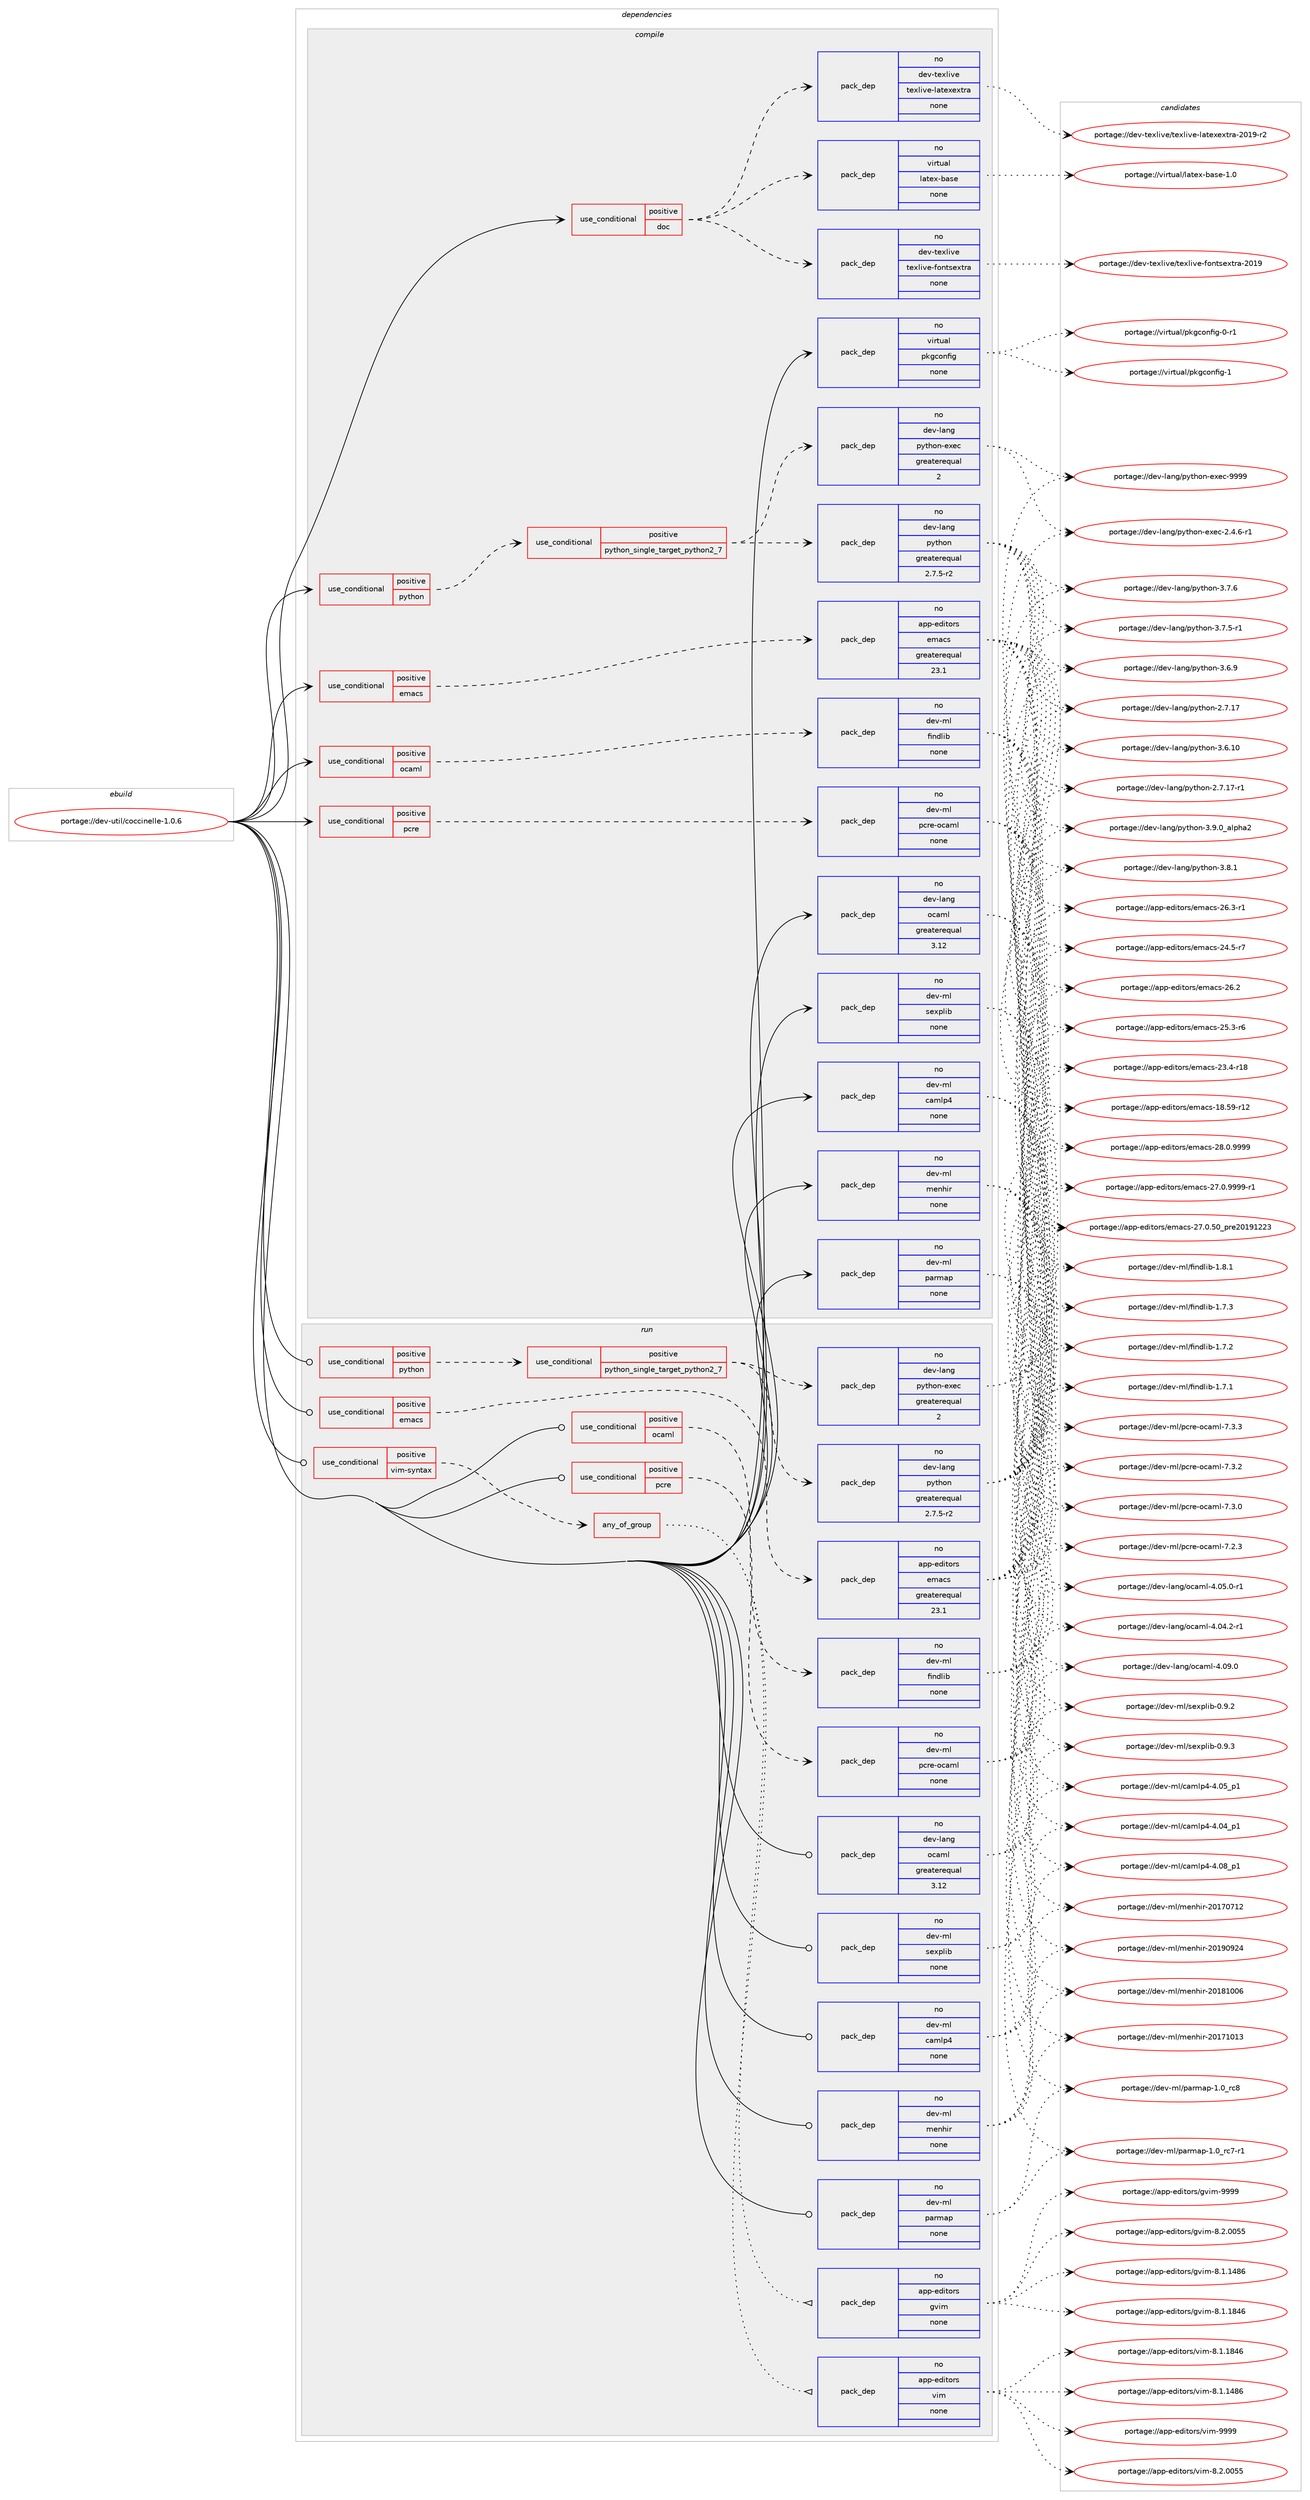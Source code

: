 digraph prolog {

# *************
# Graph options
# *************

newrank=true;
concentrate=true;
compound=true;
graph [rankdir=LR,fontname=Helvetica,fontsize=10,ranksep=1.5];#, ranksep=2.5, nodesep=0.2];
edge  [arrowhead=vee];
node  [fontname=Helvetica,fontsize=10];

# **********
# The ebuild
# **********

subgraph cluster_leftcol {
color=gray;
rank=same;
label=<<i>ebuild</i>>;
id [label="portage://dev-util/coccinelle-1.0.6", color=red, width=4, href="../dev-util/coccinelle-1.0.6.svg"];
}

# ****************
# The dependencies
# ****************

subgraph cluster_midcol {
color=gray;
label=<<i>dependencies</i>>;
subgraph cluster_compile {
fillcolor="#eeeeee";
style=filled;
label=<<i>compile</i>>;
subgraph cond63312 {
dependency304728 [label=<<TABLE BORDER="0" CELLBORDER="1" CELLSPACING="0" CELLPADDING="4"><TR><TD ROWSPAN="3" CELLPADDING="10">use_conditional</TD></TR><TR><TD>positive</TD></TR><TR><TD>doc</TD></TR></TABLE>>, shape=none, color=red];
subgraph pack236747 {
dependency304729 [label=<<TABLE BORDER="0" CELLBORDER="1" CELLSPACING="0" CELLPADDING="4" WIDTH="220"><TR><TD ROWSPAN="6" CELLPADDING="30">pack_dep</TD></TR><TR><TD WIDTH="110">no</TD></TR><TR><TD>virtual</TD></TR><TR><TD>latex-base</TD></TR><TR><TD>none</TD></TR><TR><TD></TD></TR></TABLE>>, shape=none, color=blue];
}
dependency304728:e -> dependency304729:w [weight=20,style="dashed",arrowhead="vee"];
subgraph pack236748 {
dependency304730 [label=<<TABLE BORDER="0" CELLBORDER="1" CELLSPACING="0" CELLPADDING="4" WIDTH="220"><TR><TD ROWSPAN="6" CELLPADDING="30">pack_dep</TD></TR><TR><TD WIDTH="110">no</TD></TR><TR><TD>dev-texlive</TD></TR><TR><TD>texlive-latexextra</TD></TR><TR><TD>none</TD></TR><TR><TD></TD></TR></TABLE>>, shape=none, color=blue];
}
dependency304728:e -> dependency304730:w [weight=20,style="dashed",arrowhead="vee"];
subgraph pack236749 {
dependency304731 [label=<<TABLE BORDER="0" CELLBORDER="1" CELLSPACING="0" CELLPADDING="4" WIDTH="220"><TR><TD ROWSPAN="6" CELLPADDING="30">pack_dep</TD></TR><TR><TD WIDTH="110">no</TD></TR><TR><TD>dev-texlive</TD></TR><TR><TD>texlive-fontsextra</TD></TR><TR><TD>none</TD></TR><TR><TD></TD></TR></TABLE>>, shape=none, color=blue];
}
dependency304728:e -> dependency304731:w [weight=20,style="dashed",arrowhead="vee"];
}
id:e -> dependency304728:w [weight=20,style="solid",arrowhead="vee"];
subgraph cond63313 {
dependency304732 [label=<<TABLE BORDER="0" CELLBORDER="1" CELLSPACING="0" CELLPADDING="4"><TR><TD ROWSPAN="3" CELLPADDING="10">use_conditional</TD></TR><TR><TD>positive</TD></TR><TR><TD>emacs</TD></TR></TABLE>>, shape=none, color=red];
subgraph pack236750 {
dependency304733 [label=<<TABLE BORDER="0" CELLBORDER="1" CELLSPACING="0" CELLPADDING="4" WIDTH="220"><TR><TD ROWSPAN="6" CELLPADDING="30">pack_dep</TD></TR><TR><TD WIDTH="110">no</TD></TR><TR><TD>app-editors</TD></TR><TR><TD>emacs</TD></TR><TR><TD>greaterequal</TD></TR><TR><TD>23.1</TD></TR></TABLE>>, shape=none, color=blue];
}
dependency304732:e -> dependency304733:w [weight=20,style="dashed",arrowhead="vee"];
}
id:e -> dependency304732:w [weight=20,style="solid",arrowhead="vee"];
subgraph cond63314 {
dependency304734 [label=<<TABLE BORDER="0" CELLBORDER="1" CELLSPACING="0" CELLPADDING="4"><TR><TD ROWSPAN="3" CELLPADDING="10">use_conditional</TD></TR><TR><TD>positive</TD></TR><TR><TD>ocaml</TD></TR></TABLE>>, shape=none, color=red];
subgraph pack236751 {
dependency304735 [label=<<TABLE BORDER="0" CELLBORDER="1" CELLSPACING="0" CELLPADDING="4" WIDTH="220"><TR><TD ROWSPAN="6" CELLPADDING="30">pack_dep</TD></TR><TR><TD WIDTH="110">no</TD></TR><TR><TD>dev-ml</TD></TR><TR><TD>findlib</TD></TR><TR><TD>none</TD></TR><TR><TD></TD></TR></TABLE>>, shape=none, color=blue];
}
dependency304734:e -> dependency304735:w [weight=20,style="dashed",arrowhead="vee"];
}
id:e -> dependency304734:w [weight=20,style="solid",arrowhead="vee"];
subgraph cond63315 {
dependency304736 [label=<<TABLE BORDER="0" CELLBORDER="1" CELLSPACING="0" CELLPADDING="4"><TR><TD ROWSPAN="3" CELLPADDING="10">use_conditional</TD></TR><TR><TD>positive</TD></TR><TR><TD>pcre</TD></TR></TABLE>>, shape=none, color=red];
subgraph pack236752 {
dependency304737 [label=<<TABLE BORDER="0" CELLBORDER="1" CELLSPACING="0" CELLPADDING="4" WIDTH="220"><TR><TD ROWSPAN="6" CELLPADDING="30">pack_dep</TD></TR><TR><TD WIDTH="110">no</TD></TR><TR><TD>dev-ml</TD></TR><TR><TD>pcre-ocaml</TD></TR><TR><TD>none</TD></TR><TR><TD></TD></TR></TABLE>>, shape=none, color=blue];
}
dependency304736:e -> dependency304737:w [weight=20,style="dashed",arrowhead="vee"];
}
id:e -> dependency304736:w [weight=20,style="solid",arrowhead="vee"];
subgraph cond63316 {
dependency304738 [label=<<TABLE BORDER="0" CELLBORDER="1" CELLSPACING="0" CELLPADDING="4"><TR><TD ROWSPAN="3" CELLPADDING="10">use_conditional</TD></TR><TR><TD>positive</TD></TR><TR><TD>python</TD></TR></TABLE>>, shape=none, color=red];
subgraph cond63317 {
dependency304739 [label=<<TABLE BORDER="0" CELLBORDER="1" CELLSPACING="0" CELLPADDING="4"><TR><TD ROWSPAN="3" CELLPADDING="10">use_conditional</TD></TR><TR><TD>positive</TD></TR><TR><TD>python_single_target_python2_7</TD></TR></TABLE>>, shape=none, color=red];
subgraph pack236753 {
dependency304740 [label=<<TABLE BORDER="0" CELLBORDER="1" CELLSPACING="0" CELLPADDING="4" WIDTH="220"><TR><TD ROWSPAN="6" CELLPADDING="30">pack_dep</TD></TR><TR><TD WIDTH="110">no</TD></TR><TR><TD>dev-lang</TD></TR><TR><TD>python</TD></TR><TR><TD>greaterequal</TD></TR><TR><TD>2.7.5-r2</TD></TR></TABLE>>, shape=none, color=blue];
}
dependency304739:e -> dependency304740:w [weight=20,style="dashed",arrowhead="vee"];
subgraph pack236754 {
dependency304741 [label=<<TABLE BORDER="0" CELLBORDER="1" CELLSPACING="0" CELLPADDING="4" WIDTH="220"><TR><TD ROWSPAN="6" CELLPADDING="30">pack_dep</TD></TR><TR><TD WIDTH="110">no</TD></TR><TR><TD>dev-lang</TD></TR><TR><TD>python-exec</TD></TR><TR><TD>greaterequal</TD></TR><TR><TD>2</TD></TR></TABLE>>, shape=none, color=blue];
}
dependency304739:e -> dependency304741:w [weight=20,style="dashed",arrowhead="vee"];
}
dependency304738:e -> dependency304739:w [weight=20,style="dashed",arrowhead="vee"];
}
id:e -> dependency304738:w [weight=20,style="solid",arrowhead="vee"];
subgraph pack236755 {
dependency304742 [label=<<TABLE BORDER="0" CELLBORDER="1" CELLSPACING="0" CELLPADDING="4" WIDTH="220"><TR><TD ROWSPAN="6" CELLPADDING="30">pack_dep</TD></TR><TR><TD WIDTH="110">no</TD></TR><TR><TD>dev-lang</TD></TR><TR><TD>ocaml</TD></TR><TR><TD>greaterequal</TD></TR><TR><TD>3.12</TD></TR></TABLE>>, shape=none, color=blue];
}
id:e -> dependency304742:w [weight=20,style="solid",arrowhead="vee"];
subgraph pack236756 {
dependency304743 [label=<<TABLE BORDER="0" CELLBORDER="1" CELLSPACING="0" CELLPADDING="4" WIDTH="220"><TR><TD ROWSPAN="6" CELLPADDING="30">pack_dep</TD></TR><TR><TD WIDTH="110">no</TD></TR><TR><TD>dev-ml</TD></TR><TR><TD>camlp4</TD></TR><TR><TD>none</TD></TR><TR><TD></TD></TR></TABLE>>, shape=none, color=blue];
}
id:e -> dependency304743:w [weight=20,style="solid",arrowhead="vee"];
subgraph pack236757 {
dependency304744 [label=<<TABLE BORDER="0" CELLBORDER="1" CELLSPACING="0" CELLPADDING="4" WIDTH="220"><TR><TD ROWSPAN="6" CELLPADDING="30">pack_dep</TD></TR><TR><TD WIDTH="110">no</TD></TR><TR><TD>dev-ml</TD></TR><TR><TD>menhir</TD></TR><TR><TD>none</TD></TR><TR><TD></TD></TR></TABLE>>, shape=none, color=blue];
}
id:e -> dependency304744:w [weight=20,style="solid",arrowhead="vee"];
subgraph pack236758 {
dependency304745 [label=<<TABLE BORDER="0" CELLBORDER="1" CELLSPACING="0" CELLPADDING="4" WIDTH="220"><TR><TD ROWSPAN="6" CELLPADDING="30">pack_dep</TD></TR><TR><TD WIDTH="110">no</TD></TR><TR><TD>dev-ml</TD></TR><TR><TD>parmap</TD></TR><TR><TD>none</TD></TR><TR><TD></TD></TR></TABLE>>, shape=none, color=blue];
}
id:e -> dependency304745:w [weight=20,style="solid",arrowhead="vee"];
subgraph pack236759 {
dependency304746 [label=<<TABLE BORDER="0" CELLBORDER="1" CELLSPACING="0" CELLPADDING="4" WIDTH="220"><TR><TD ROWSPAN="6" CELLPADDING="30">pack_dep</TD></TR><TR><TD WIDTH="110">no</TD></TR><TR><TD>dev-ml</TD></TR><TR><TD>sexplib</TD></TR><TR><TD>none</TD></TR><TR><TD></TD></TR></TABLE>>, shape=none, color=blue];
}
id:e -> dependency304746:w [weight=20,style="solid",arrowhead="vee"];
subgraph pack236760 {
dependency304747 [label=<<TABLE BORDER="0" CELLBORDER="1" CELLSPACING="0" CELLPADDING="4" WIDTH="220"><TR><TD ROWSPAN="6" CELLPADDING="30">pack_dep</TD></TR><TR><TD WIDTH="110">no</TD></TR><TR><TD>virtual</TD></TR><TR><TD>pkgconfig</TD></TR><TR><TD>none</TD></TR><TR><TD></TD></TR></TABLE>>, shape=none, color=blue];
}
id:e -> dependency304747:w [weight=20,style="solid",arrowhead="vee"];
}
subgraph cluster_compileandrun {
fillcolor="#eeeeee";
style=filled;
label=<<i>compile and run</i>>;
}
subgraph cluster_run {
fillcolor="#eeeeee";
style=filled;
label=<<i>run</i>>;
subgraph cond63318 {
dependency304748 [label=<<TABLE BORDER="0" CELLBORDER="1" CELLSPACING="0" CELLPADDING="4"><TR><TD ROWSPAN="3" CELLPADDING="10">use_conditional</TD></TR><TR><TD>positive</TD></TR><TR><TD>emacs</TD></TR></TABLE>>, shape=none, color=red];
subgraph pack236761 {
dependency304749 [label=<<TABLE BORDER="0" CELLBORDER="1" CELLSPACING="0" CELLPADDING="4" WIDTH="220"><TR><TD ROWSPAN="6" CELLPADDING="30">pack_dep</TD></TR><TR><TD WIDTH="110">no</TD></TR><TR><TD>app-editors</TD></TR><TR><TD>emacs</TD></TR><TR><TD>greaterequal</TD></TR><TR><TD>23.1</TD></TR></TABLE>>, shape=none, color=blue];
}
dependency304748:e -> dependency304749:w [weight=20,style="dashed",arrowhead="vee"];
}
id:e -> dependency304748:w [weight=20,style="solid",arrowhead="odot"];
subgraph cond63319 {
dependency304750 [label=<<TABLE BORDER="0" CELLBORDER="1" CELLSPACING="0" CELLPADDING="4"><TR><TD ROWSPAN="3" CELLPADDING="10">use_conditional</TD></TR><TR><TD>positive</TD></TR><TR><TD>ocaml</TD></TR></TABLE>>, shape=none, color=red];
subgraph pack236762 {
dependency304751 [label=<<TABLE BORDER="0" CELLBORDER="1" CELLSPACING="0" CELLPADDING="4" WIDTH="220"><TR><TD ROWSPAN="6" CELLPADDING="30">pack_dep</TD></TR><TR><TD WIDTH="110">no</TD></TR><TR><TD>dev-ml</TD></TR><TR><TD>findlib</TD></TR><TR><TD>none</TD></TR><TR><TD></TD></TR></TABLE>>, shape=none, color=blue];
}
dependency304750:e -> dependency304751:w [weight=20,style="dashed",arrowhead="vee"];
}
id:e -> dependency304750:w [weight=20,style="solid",arrowhead="odot"];
subgraph cond63320 {
dependency304752 [label=<<TABLE BORDER="0" CELLBORDER="1" CELLSPACING="0" CELLPADDING="4"><TR><TD ROWSPAN="3" CELLPADDING="10">use_conditional</TD></TR><TR><TD>positive</TD></TR><TR><TD>pcre</TD></TR></TABLE>>, shape=none, color=red];
subgraph pack236763 {
dependency304753 [label=<<TABLE BORDER="0" CELLBORDER="1" CELLSPACING="0" CELLPADDING="4" WIDTH="220"><TR><TD ROWSPAN="6" CELLPADDING="30">pack_dep</TD></TR><TR><TD WIDTH="110">no</TD></TR><TR><TD>dev-ml</TD></TR><TR><TD>pcre-ocaml</TD></TR><TR><TD>none</TD></TR><TR><TD></TD></TR></TABLE>>, shape=none, color=blue];
}
dependency304752:e -> dependency304753:w [weight=20,style="dashed",arrowhead="vee"];
}
id:e -> dependency304752:w [weight=20,style="solid",arrowhead="odot"];
subgraph cond63321 {
dependency304754 [label=<<TABLE BORDER="0" CELLBORDER="1" CELLSPACING="0" CELLPADDING="4"><TR><TD ROWSPAN="3" CELLPADDING="10">use_conditional</TD></TR><TR><TD>positive</TD></TR><TR><TD>python</TD></TR></TABLE>>, shape=none, color=red];
subgraph cond63322 {
dependency304755 [label=<<TABLE BORDER="0" CELLBORDER="1" CELLSPACING="0" CELLPADDING="4"><TR><TD ROWSPAN="3" CELLPADDING="10">use_conditional</TD></TR><TR><TD>positive</TD></TR><TR><TD>python_single_target_python2_7</TD></TR></TABLE>>, shape=none, color=red];
subgraph pack236764 {
dependency304756 [label=<<TABLE BORDER="0" CELLBORDER="1" CELLSPACING="0" CELLPADDING="4" WIDTH="220"><TR><TD ROWSPAN="6" CELLPADDING="30">pack_dep</TD></TR><TR><TD WIDTH="110">no</TD></TR><TR><TD>dev-lang</TD></TR><TR><TD>python</TD></TR><TR><TD>greaterequal</TD></TR><TR><TD>2.7.5-r2</TD></TR></TABLE>>, shape=none, color=blue];
}
dependency304755:e -> dependency304756:w [weight=20,style="dashed",arrowhead="vee"];
subgraph pack236765 {
dependency304757 [label=<<TABLE BORDER="0" CELLBORDER="1" CELLSPACING="0" CELLPADDING="4" WIDTH="220"><TR><TD ROWSPAN="6" CELLPADDING="30">pack_dep</TD></TR><TR><TD WIDTH="110">no</TD></TR><TR><TD>dev-lang</TD></TR><TR><TD>python-exec</TD></TR><TR><TD>greaterequal</TD></TR><TR><TD>2</TD></TR></TABLE>>, shape=none, color=blue];
}
dependency304755:e -> dependency304757:w [weight=20,style="dashed",arrowhead="vee"];
}
dependency304754:e -> dependency304755:w [weight=20,style="dashed",arrowhead="vee"];
}
id:e -> dependency304754:w [weight=20,style="solid",arrowhead="odot"];
subgraph cond63323 {
dependency304758 [label=<<TABLE BORDER="0" CELLBORDER="1" CELLSPACING="0" CELLPADDING="4"><TR><TD ROWSPAN="3" CELLPADDING="10">use_conditional</TD></TR><TR><TD>positive</TD></TR><TR><TD>vim-syntax</TD></TR></TABLE>>, shape=none, color=red];
subgraph any4465 {
dependency304759 [label=<<TABLE BORDER="0" CELLBORDER="1" CELLSPACING="0" CELLPADDING="4"><TR><TD CELLPADDING="10">any_of_group</TD></TR></TABLE>>, shape=none, color=red];subgraph pack236766 {
dependency304760 [label=<<TABLE BORDER="0" CELLBORDER="1" CELLSPACING="0" CELLPADDING="4" WIDTH="220"><TR><TD ROWSPAN="6" CELLPADDING="30">pack_dep</TD></TR><TR><TD WIDTH="110">no</TD></TR><TR><TD>app-editors</TD></TR><TR><TD>vim</TD></TR><TR><TD>none</TD></TR><TR><TD></TD></TR></TABLE>>, shape=none, color=blue];
}
dependency304759:e -> dependency304760:w [weight=20,style="dotted",arrowhead="oinv"];
subgraph pack236767 {
dependency304761 [label=<<TABLE BORDER="0" CELLBORDER="1" CELLSPACING="0" CELLPADDING="4" WIDTH="220"><TR><TD ROWSPAN="6" CELLPADDING="30">pack_dep</TD></TR><TR><TD WIDTH="110">no</TD></TR><TR><TD>app-editors</TD></TR><TR><TD>gvim</TD></TR><TR><TD>none</TD></TR><TR><TD></TD></TR></TABLE>>, shape=none, color=blue];
}
dependency304759:e -> dependency304761:w [weight=20,style="dotted",arrowhead="oinv"];
}
dependency304758:e -> dependency304759:w [weight=20,style="dashed",arrowhead="vee"];
}
id:e -> dependency304758:w [weight=20,style="solid",arrowhead="odot"];
subgraph pack236768 {
dependency304762 [label=<<TABLE BORDER="0" CELLBORDER="1" CELLSPACING="0" CELLPADDING="4" WIDTH="220"><TR><TD ROWSPAN="6" CELLPADDING="30">pack_dep</TD></TR><TR><TD WIDTH="110">no</TD></TR><TR><TD>dev-lang</TD></TR><TR><TD>ocaml</TD></TR><TR><TD>greaterequal</TD></TR><TR><TD>3.12</TD></TR></TABLE>>, shape=none, color=blue];
}
id:e -> dependency304762:w [weight=20,style="solid",arrowhead="odot"];
subgraph pack236769 {
dependency304763 [label=<<TABLE BORDER="0" CELLBORDER="1" CELLSPACING="0" CELLPADDING="4" WIDTH="220"><TR><TD ROWSPAN="6" CELLPADDING="30">pack_dep</TD></TR><TR><TD WIDTH="110">no</TD></TR><TR><TD>dev-ml</TD></TR><TR><TD>camlp4</TD></TR><TR><TD>none</TD></TR><TR><TD></TD></TR></TABLE>>, shape=none, color=blue];
}
id:e -> dependency304763:w [weight=20,style="solid",arrowhead="odot"];
subgraph pack236770 {
dependency304764 [label=<<TABLE BORDER="0" CELLBORDER="1" CELLSPACING="0" CELLPADDING="4" WIDTH="220"><TR><TD ROWSPAN="6" CELLPADDING="30">pack_dep</TD></TR><TR><TD WIDTH="110">no</TD></TR><TR><TD>dev-ml</TD></TR><TR><TD>menhir</TD></TR><TR><TD>none</TD></TR><TR><TD></TD></TR></TABLE>>, shape=none, color=blue];
}
id:e -> dependency304764:w [weight=20,style="solid",arrowhead="odot"];
subgraph pack236771 {
dependency304765 [label=<<TABLE BORDER="0" CELLBORDER="1" CELLSPACING="0" CELLPADDING="4" WIDTH="220"><TR><TD ROWSPAN="6" CELLPADDING="30">pack_dep</TD></TR><TR><TD WIDTH="110">no</TD></TR><TR><TD>dev-ml</TD></TR><TR><TD>parmap</TD></TR><TR><TD>none</TD></TR><TR><TD></TD></TR></TABLE>>, shape=none, color=blue];
}
id:e -> dependency304765:w [weight=20,style="solid",arrowhead="odot"];
subgraph pack236772 {
dependency304766 [label=<<TABLE BORDER="0" CELLBORDER="1" CELLSPACING="0" CELLPADDING="4" WIDTH="220"><TR><TD ROWSPAN="6" CELLPADDING="30">pack_dep</TD></TR><TR><TD WIDTH="110">no</TD></TR><TR><TD>dev-ml</TD></TR><TR><TD>sexplib</TD></TR><TR><TD>none</TD></TR><TR><TD></TD></TR></TABLE>>, shape=none, color=blue];
}
id:e -> dependency304766:w [weight=20,style="solid",arrowhead="odot"];
}
}

# **************
# The candidates
# **************

subgraph cluster_choices {
rank=same;
color=gray;
label=<<i>candidates</i>>;

subgraph choice236747 {
color=black;
nodesep=1;
choice11810511411611797108471089711610112045989711510145494648 [label="portage://virtual/latex-base-1.0", color=red, width=4,href="../virtual/latex-base-1.0.svg"];
dependency304729:e -> choice11810511411611797108471089711610112045989711510145494648:w [style=dotted,weight="100"];
}
subgraph choice236748 {
color=black;
nodesep=1;
choice100101118451161011201081051181014711610112010810511810145108971161011201011201161149745504849574511450 [label="portage://dev-texlive/texlive-latexextra-2019-r2", color=red, width=4,href="../dev-texlive/texlive-latexextra-2019-r2.svg"];
dependency304730:e -> choice100101118451161011201081051181014711610112010810511810145108971161011201011201161149745504849574511450:w [style=dotted,weight="100"];
}
subgraph choice236749 {
color=black;
nodesep=1;
choice100101118451161011201081051181014711610112010810511810145102111110116115101120116114974550484957 [label="portage://dev-texlive/texlive-fontsextra-2019", color=red, width=4,href="../dev-texlive/texlive-fontsextra-2019.svg"];
dependency304731:e -> choice100101118451161011201081051181014711610112010810511810145102111110116115101120116114974550484957:w [style=dotted,weight="100"];
}
subgraph choice236750 {
color=black;
nodesep=1;
choice971121124510110010511611111411547101109979911545505646484657575757 [label="portage://app-editors/emacs-28.0.9999", color=red, width=4,href="../app-editors/emacs-28.0.9999.svg"];
choice9711211245101100105116111114115471011099799115455055464846575757574511449 [label="portage://app-editors/emacs-27.0.9999-r1", color=red, width=4,href="../app-editors/emacs-27.0.9999-r1.svg"];
choice97112112451011001051161111141154710110997991154550554648465348951121141015048495749505051 [label="portage://app-editors/emacs-27.0.50_pre20191223", color=red, width=4,href="../app-editors/emacs-27.0.50_pre20191223.svg"];
choice971121124510110010511611111411547101109979911545505446514511449 [label="portage://app-editors/emacs-26.3-r1", color=red, width=4,href="../app-editors/emacs-26.3-r1.svg"];
choice97112112451011001051161111141154710110997991154550544650 [label="portage://app-editors/emacs-26.2", color=red, width=4,href="../app-editors/emacs-26.2.svg"];
choice971121124510110010511611111411547101109979911545505346514511454 [label="portage://app-editors/emacs-25.3-r6", color=red, width=4,href="../app-editors/emacs-25.3-r6.svg"];
choice971121124510110010511611111411547101109979911545505246534511455 [label="portage://app-editors/emacs-24.5-r7", color=red, width=4,href="../app-editors/emacs-24.5-r7.svg"];
choice97112112451011001051161111141154710110997991154550514652451144956 [label="portage://app-editors/emacs-23.4-r18", color=red, width=4,href="../app-editors/emacs-23.4-r18.svg"];
choice9711211245101100105116111114115471011099799115454956465357451144950 [label="portage://app-editors/emacs-18.59-r12", color=red, width=4,href="../app-editors/emacs-18.59-r12.svg"];
dependency304733:e -> choice971121124510110010511611111411547101109979911545505646484657575757:w [style=dotted,weight="100"];
dependency304733:e -> choice9711211245101100105116111114115471011099799115455055464846575757574511449:w [style=dotted,weight="100"];
dependency304733:e -> choice97112112451011001051161111141154710110997991154550554648465348951121141015048495749505051:w [style=dotted,weight="100"];
dependency304733:e -> choice971121124510110010511611111411547101109979911545505446514511449:w [style=dotted,weight="100"];
dependency304733:e -> choice97112112451011001051161111141154710110997991154550544650:w [style=dotted,weight="100"];
dependency304733:e -> choice971121124510110010511611111411547101109979911545505346514511454:w [style=dotted,weight="100"];
dependency304733:e -> choice971121124510110010511611111411547101109979911545505246534511455:w [style=dotted,weight="100"];
dependency304733:e -> choice97112112451011001051161111141154710110997991154550514652451144956:w [style=dotted,weight="100"];
dependency304733:e -> choice9711211245101100105116111114115471011099799115454956465357451144950:w [style=dotted,weight="100"];
}
subgraph choice236751 {
color=black;
nodesep=1;
choice100101118451091084710210511010010810598454946564649 [label="portage://dev-ml/findlib-1.8.1", color=red, width=4,href="../dev-ml/findlib-1.8.1.svg"];
choice100101118451091084710210511010010810598454946554651 [label="portage://dev-ml/findlib-1.7.3", color=red, width=4,href="../dev-ml/findlib-1.7.3.svg"];
choice100101118451091084710210511010010810598454946554650 [label="portage://dev-ml/findlib-1.7.2", color=red, width=4,href="../dev-ml/findlib-1.7.2.svg"];
choice100101118451091084710210511010010810598454946554649 [label="portage://dev-ml/findlib-1.7.1", color=red, width=4,href="../dev-ml/findlib-1.7.1.svg"];
dependency304735:e -> choice100101118451091084710210511010010810598454946564649:w [style=dotted,weight="100"];
dependency304735:e -> choice100101118451091084710210511010010810598454946554651:w [style=dotted,weight="100"];
dependency304735:e -> choice100101118451091084710210511010010810598454946554650:w [style=dotted,weight="100"];
dependency304735:e -> choice100101118451091084710210511010010810598454946554649:w [style=dotted,weight="100"];
}
subgraph choice236752 {
color=black;
nodesep=1;
choice100101118451091084711299114101451119997109108455546514651 [label="portage://dev-ml/pcre-ocaml-7.3.3", color=red, width=4,href="../dev-ml/pcre-ocaml-7.3.3.svg"];
choice100101118451091084711299114101451119997109108455546514650 [label="portage://dev-ml/pcre-ocaml-7.3.2", color=red, width=4,href="../dev-ml/pcre-ocaml-7.3.2.svg"];
choice100101118451091084711299114101451119997109108455546514648 [label="portage://dev-ml/pcre-ocaml-7.3.0", color=red, width=4,href="../dev-ml/pcre-ocaml-7.3.0.svg"];
choice100101118451091084711299114101451119997109108455546504651 [label="portage://dev-ml/pcre-ocaml-7.2.3", color=red, width=4,href="../dev-ml/pcre-ocaml-7.2.3.svg"];
dependency304737:e -> choice100101118451091084711299114101451119997109108455546514651:w [style=dotted,weight="100"];
dependency304737:e -> choice100101118451091084711299114101451119997109108455546514650:w [style=dotted,weight="100"];
dependency304737:e -> choice100101118451091084711299114101451119997109108455546514648:w [style=dotted,weight="100"];
dependency304737:e -> choice100101118451091084711299114101451119997109108455546504651:w [style=dotted,weight="100"];
}
subgraph choice236753 {
color=black;
nodesep=1;
choice10010111845108971101034711212111610411111045514657464895971081121049750 [label="portage://dev-lang/python-3.9.0_alpha2", color=red, width=4,href="../dev-lang/python-3.9.0_alpha2.svg"];
choice100101118451089711010347112121116104111110455146564649 [label="portage://dev-lang/python-3.8.1", color=red, width=4,href="../dev-lang/python-3.8.1.svg"];
choice100101118451089711010347112121116104111110455146554654 [label="portage://dev-lang/python-3.7.6", color=red, width=4,href="../dev-lang/python-3.7.6.svg"];
choice1001011184510897110103471121211161041111104551465546534511449 [label="portage://dev-lang/python-3.7.5-r1", color=red, width=4,href="../dev-lang/python-3.7.5-r1.svg"];
choice100101118451089711010347112121116104111110455146544657 [label="portage://dev-lang/python-3.6.9", color=red, width=4,href="../dev-lang/python-3.6.9.svg"];
choice10010111845108971101034711212111610411111045514654464948 [label="portage://dev-lang/python-3.6.10", color=red, width=4,href="../dev-lang/python-3.6.10.svg"];
choice100101118451089711010347112121116104111110455046554649554511449 [label="portage://dev-lang/python-2.7.17-r1", color=red, width=4,href="../dev-lang/python-2.7.17-r1.svg"];
choice10010111845108971101034711212111610411111045504655464955 [label="portage://dev-lang/python-2.7.17", color=red, width=4,href="../dev-lang/python-2.7.17.svg"];
dependency304740:e -> choice10010111845108971101034711212111610411111045514657464895971081121049750:w [style=dotted,weight="100"];
dependency304740:e -> choice100101118451089711010347112121116104111110455146564649:w [style=dotted,weight="100"];
dependency304740:e -> choice100101118451089711010347112121116104111110455146554654:w [style=dotted,weight="100"];
dependency304740:e -> choice1001011184510897110103471121211161041111104551465546534511449:w [style=dotted,weight="100"];
dependency304740:e -> choice100101118451089711010347112121116104111110455146544657:w [style=dotted,weight="100"];
dependency304740:e -> choice10010111845108971101034711212111610411111045514654464948:w [style=dotted,weight="100"];
dependency304740:e -> choice100101118451089711010347112121116104111110455046554649554511449:w [style=dotted,weight="100"];
dependency304740:e -> choice10010111845108971101034711212111610411111045504655464955:w [style=dotted,weight="100"];
}
subgraph choice236754 {
color=black;
nodesep=1;
choice10010111845108971101034711212111610411111045101120101994557575757 [label="portage://dev-lang/python-exec-9999", color=red, width=4,href="../dev-lang/python-exec-9999.svg"];
choice10010111845108971101034711212111610411111045101120101994550465246544511449 [label="portage://dev-lang/python-exec-2.4.6-r1", color=red, width=4,href="../dev-lang/python-exec-2.4.6-r1.svg"];
dependency304741:e -> choice10010111845108971101034711212111610411111045101120101994557575757:w [style=dotted,weight="100"];
dependency304741:e -> choice10010111845108971101034711212111610411111045101120101994550465246544511449:w [style=dotted,weight="100"];
}
subgraph choice236755 {
color=black;
nodesep=1;
choice100101118451089711010347111999710910845524648574648 [label="portage://dev-lang/ocaml-4.09.0", color=red, width=4,href="../dev-lang/ocaml-4.09.0.svg"];
choice1001011184510897110103471119997109108455246485346484511449 [label="portage://dev-lang/ocaml-4.05.0-r1", color=red, width=4,href="../dev-lang/ocaml-4.05.0-r1.svg"];
choice1001011184510897110103471119997109108455246485246504511449 [label="portage://dev-lang/ocaml-4.04.2-r1", color=red, width=4,href="../dev-lang/ocaml-4.04.2-r1.svg"];
dependency304742:e -> choice100101118451089711010347111999710910845524648574648:w [style=dotted,weight="100"];
dependency304742:e -> choice1001011184510897110103471119997109108455246485346484511449:w [style=dotted,weight="100"];
dependency304742:e -> choice1001011184510897110103471119997109108455246485246504511449:w [style=dotted,weight="100"];
}
subgraph choice236756 {
color=black;
nodesep=1;
choice100101118451091084799971091081125245524648569511249 [label="portage://dev-ml/camlp4-4.08_p1", color=red, width=4,href="../dev-ml/camlp4-4.08_p1.svg"];
choice100101118451091084799971091081125245524648539511249 [label="portage://dev-ml/camlp4-4.05_p1", color=red, width=4,href="../dev-ml/camlp4-4.05_p1.svg"];
choice100101118451091084799971091081125245524648529511249 [label="portage://dev-ml/camlp4-4.04_p1", color=red, width=4,href="../dev-ml/camlp4-4.04_p1.svg"];
dependency304743:e -> choice100101118451091084799971091081125245524648569511249:w [style=dotted,weight="100"];
dependency304743:e -> choice100101118451091084799971091081125245524648539511249:w [style=dotted,weight="100"];
dependency304743:e -> choice100101118451091084799971091081125245524648529511249:w [style=dotted,weight="100"];
}
subgraph choice236757 {
color=black;
nodesep=1;
choice1001011184510910847109101110104105114455048495748575052 [label="portage://dev-ml/menhir-20190924", color=red, width=4,href="../dev-ml/menhir-20190924.svg"];
choice1001011184510910847109101110104105114455048495649484854 [label="portage://dev-ml/menhir-20181006", color=red, width=4,href="../dev-ml/menhir-20181006.svg"];
choice1001011184510910847109101110104105114455048495549484951 [label="portage://dev-ml/menhir-20171013", color=red, width=4,href="../dev-ml/menhir-20171013.svg"];
choice1001011184510910847109101110104105114455048495548554950 [label="portage://dev-ml/menhir-20170712", color=red, width=4,href="../dev-ml/menhir-20170712.svg"];
dependency304744:e -> choice1001011184510910847109101110104105114455048495748575052:w [style=dotted,weight="100"];
dependency304744:e -> choice1001011184510910847109101110104105114455048495649484854:w [style=dotted,weight="100"];
dependency304744:e -> choice1001011184510910847109101110104105114455048495549484951:w [style=dotted,weight="100"];
dependency304744:e -> choice1001011184510910847109101110104105114455048495548554950:w [style=dotted,weight="100"];
}
subgraph choice236758 {
color=black;
nodesep=1;
choice1001011184510910847112971141099711245494648951149956 [label="portage://dev-ml/parmap-1.0_rc8", color=red, width=4,href="../dev-ml/parmap-1.0_rc8.svg"];
choice10010111845109108471129711410997112454946489511499554511449 [label="portage://dev-ml/parmap-1.0_rc7-r1", color=red, width=4,href="../dev-ml/parmap-1.0_rc7-r1.svg"];
dependency304745:e -> choice1001011184510910847112971141099711245494648951149956:w [style=dotted,weight="100"];
dependency304745:e -> choice10010111845109108471129711410997112454946489511499554511449:w [style=dotted,weight="100"];
}
subgraph choice236759 {
color=black;
nodesep=1;
choice100101118451091084711510112011210810598454846574651 [label="portage://dev-ml/sexplib-0.9.3", color=red, width=4,href="../dev-ml/sexplib-0.9.3.svg"];
choice100101118451091084711510112011210810598454846574650 [label="portage://dev-ml/sexplib-0.9.2", color=red, width=4,href="../dev-ml/sexplib-0.9.2.svg"];
dependency304746:e -> choice100101118451091084711510112011210810598454846574651:w [style=dotted,weight="100"];
dependency304746:e -> choice100101118451091084711510112011210810598454846574650:w [style=dotted,weight="100"];
}
subgraph choice236760 {
color=black;
nodesep=1;
choice1181051141161179710847112107103991111101021051034549 [label="portage://virtual/pkgconfig-1", color=red, width=4,href="../virtual/pkgconfig-1.svg"];
choice11810511411611797108471121071039911111010210510345484511449 [label="portage://virtual/pkgconfig-0-r1", color=red, width=4,href="../virtual/pkgconfig-0-r1.svg"];
dependency304747:e -> choice1181051141161179710847112107103991111101021051034549:w [style=dotted,weight="100"];
dependency304747:e -> choice11810511411611797108471121071039911111010210510345484511449:w [style=dotted,weight="100"];
}
subgraph choice236761 {
color=black;
nodesep=1;
choice971121124510110010511611111411547101109979911545505646484657575757 [label="portage://app-editors/emacs-28.0.9999", color=red, width=4,href="../app-editors/emacs-28.0.9999.svg"];
choice9711211245101100105116111114115471011099799115455055464846575757574511449 [label="portage://app-editors/emacs-27.0.9999-r1", color=red, width=4,href="../app-editors/emacs-27.0.9999-r1.svg"];
choice97112112451011001051161111141154710110997991154550554648465348951121141015048495749505051 [label="portage://app-editors/emacs-27.0.50_pre20191223", color=red, width=4,href="../app-editors/emacs-27.0.50_pre20191223.svg"];
choice971121124510110010511611111411547101109979911545505446514511449 [label="portage://app-editors/emacs-26.3-r1", color=red, width=4,href="../app-editors/emacs-26.3-r1.svg"];
choice97112112451011001051161111141154710110997991154550544650 [label="portage://app-editors/emacs-26.2", color=red, width=4,href="../app-editors/emacs-26.2.svg"];
choice971121124510110010511611111411547101109979911545505346514511454 [label="portage://app-editors/emacs-25.3-r6", color=red, width=4,href="../app-editors/emacs-25.3-r6.svg"];
choice971121124510110010511611111411547101109979911545505246534511455 [label="portage://app-editors/emacs-24.5-r7", color=red, width=4,href="../app-editors/emacs-24.5-r7.svg"];
choice97112112451011001051161111141154710110997991154550514652451144956 [label="portage://app-editors/emacs-23.4-r18", color=red, width=4,href="../app-editors/emacs-23.4-r18.svg"];
choice9711211245101100105116111114115471011099799115454956465357451144950 [label="portage://app-editors/emacs-18.59-r12", color=red, width=4,href="../app-editors/emacs-18.59-r12.svg"];
dependency304749:e -> choice971121124510110010511611111411547101109979911545505646484657575757:w [style=dotted,weight="100"];
dependency304749:e -> choice9711211245101100105116111114115471011099799115455055464846575757574511449:w [style=dotted,weight="100"];
dependency304749:e -> choice97112112451011001051161111141154710110997991154550554648465348951121141015048495749505051:w [style=dotted,weight="100"];
dependency304749:e -> choice971121124510110010511611111411547101109979911545505446514511449:w [style=dotted,weight="100"];
dependency304749:e -> choice97112112451011001051161111141154710110997991154550544650:w [style=dotted,weight="100"];
dependency304749:e -> choice971121124510110010511611111411547101109979911545505346514511454:w [style=dotted,weight="100"];
dependency304749:e -> choice971121124510110010511611111411547101109979911545505246534511455:w [style=dotted,weight="100"];
dependency304749:e -> choice97112112451011001051161111141154710110997991154550514652451144956:w [style=dotted,weight="100"];
dependency304749:e -> choice9711211245101100105116111114115471011099799115454956465357451144950:w [style=dotted,weight="100"];
}
subgraph choice236762 {
color=black;
nodesep=1;
choice100101118451091084710210511010010810598454946564649 [label="portage://dev-ml/findlib-1.8.1", color=red, width=4,href="../dev-ml/findlib-1.8.1.svg"];
choice100101118451091084710210511010010810598454946554651 [label="portage://dev-ml/findlib-1.7.3", color=red, width=4,href="../dev-ml/findlib-1.7.3.svg"];
choice100101118451091084710210511010010810598454946554650 [label="portage://dev-ml/findlib-1.7.2", color=red, width=4,href="../dev-ml/findlib-1.7.2.svg"];
choice100101118451091084710210511010010810598454946554649 [label="portage://dev-ml/findlib-1.7.1", color=red, width=4,href="../dev-ml/findlib-1.7.1.svg"];
dependency304751:e -> choice100101118451091084710210511010010810598454946564649:w [style=dotted,weight="100"];
dependency304751:e -> choice100101118451091084710210511010010810598454946554651:w [style=dotted,weight="100"];
dependency304751:e -> choice100101118451091084710210511010010810598454946554650:w [style=dotted,weight="100"];
dependency304751:e -> choice100101118451091084710210511010010810598454946554649:w [style=dotted,weight="100"];
}
subgraph choice236763 {
color=black;
nodesep=1;
choice100101118451091084711299114101451119997109108455546514651 [label="portage://dev-ml/pcre-ocaml-7.3.3", color=red, width=4,href="../dev-ml/pcre-ocaml-7.3.3.svg"];
choice100101118451091084711299114101451119997109108455546514650 [label="portage://dev-ml/pcre-ocaml-7.3.2", color=red, width=4,href="../dev-ml/pcre-ocaml-7.3.2.svg"];
choice100101118451091084711299114101451119997109108455546514648 [label="portage://dev-ml/pcre-ocaml-7.3.0", color=red, width=4,href="../dev-ml/pcre-ocaml-7.3.0.svg"];
choice100101118451091084711299114101451119997109108455546504651 [label="portage://dev-ml/pcre-ocaml-7.2.3", color=red, width=4,href="../dev-ml/pcre-ocaml-7.2.3.svg"];
dependency304753:e -> choice100101118451091084711299114101451119997109108455546514651:w [style=dotted,weight="100"];
dependency304753:e -> choice100101118451091084711299114101451119997109108455546514650:w [style=dotted,weight="100"];
dependency304753:e -> choice100101118451091084711299114101451119997109108455546514648:w [style=dotted,weight="100"];
dependency304753:e -> choice100101118451091084711299114101451119997109108455546504651:w [style=dotted,weight="100"];
}
subgraph choice236764 {
color=black;
nodesep=1;
choice10010111845108971101034711212111610411111045514657464895971081121049750 [label="portage://dev-lang/python-3.9.0_alpha2", color=red, width=4,href="../dev-lang/python-3.9.0_alpha2.svg"];
choice100101118451089711010347112121116104111110455146564649 [label="portage://dev-lang/python-3.8.1", color=red, width=4,href="../dev-lang/python-3.8.1.svg"];
choice100101118451089711010347112121116104111110455146554654 [label="portage://dev-lang/python-3.7.6", color=red, width=4,href="../dev-lang/python-3.7.6.svg"];
choice1001011184510897110103471121211161041111104551465546534511449 [label="portage://dev-lang/python-3.7.5-r1", color=red, width=4,href="../dev-lang/python-3.7.5-r1.svg"];
choice100101118451089711010347112121116104111110455146544657 [label="portage://dev-lang/python-3.6.9", color=red, width=4,href="../dev-lang/python-3.6.9.svg"];
choice10010111845108971101034711212111610411111045514654464948 [label="portage://dev-lang/python-3.6.10", color=red, width=4,href="../dev-lang/python-3.6.10.svg"];
choice100101118451089711010347112121116104111110455046554649554511449 [label="portage://dev-lang/python-2.7.17-r1", color=red, width=4,href="../dev-lang/python-2.7.17-r1.svg"];
choice10010111845108971101034711212111610411111045504655464955 [label="portage://dev-lang/python-2.7.17", color=red, width=4,href="../dev-lang/python-2.7.17.svg"];
dependency304756:e -> choice10010111845108971101034711212111610411111045514657464895971081121049750:w [style=dotted,weight="100"];
dependency304756:e -> choice100101118451089711010347112121116104111110455146564649:w [style=dotted,weight="100"];
dependency304756:e -> choice100101118451089711010347112121116104111110455146554654:w [style=dotted,weight="100"];
dependency304756:e -> choice1001011184510897110103471121211161041111104551465546534511449:w [style=dotted,weight="100"];
dependency304756:e -> choice100101118451089711010347112121116104111110455146544657:w [style=dotted,weight="100"];
dependency304756:e -> choice10010111845108971101034711212111610411111045514654464948:w [style=dotted,weight="100"];
dependency304756:e -> choice100101118451089711010347112121116104111110455046554649554511449:w [style=dotted,weight="100"];
dependency304756:e -> choice10010111845108971101034711212111610411111045504655464955:w [style=dotted,weight="100"];
}
subgraph choice236765 {
color=black;
nodesep=1;
choice10010111845108971101034711212111610411111045101120101994557575757 [label="portage://dev-lang/python-exec-9999", color=red, width=4,href="../dev-lang/python-exec-9999.svg"];
choice10010111845108971101034711212111610411111045101120101994550465246544511449 [label="portage://dev-lang/python-exec-2.4.6-r1", color=red, width=4,href="../dev-lang/python-exec-2.4.6-r1.svg"];
dependency304757:e -> choice10010111845108971101034711212111610411111045101120101994557575757:w [style=dotted,weight="100"];
dependency304757:e -> choice10010111845108971101034711212111610411111045101120101994550465246544511449:w [style=dotted,weight="100"];
}
subgraph choice236766 {
color=black;
nodesep=1;
choice9711211245101100105116111114115471181051094557575757 [label="portage://app-editors/vim-9999", color=red, width=4,href="../app-editors/vim-9999.svg"];
choice971121124510110010511611111411547118105109455646504648485353 [label="portage://app-editors/vim-8.2.0055", color=red, width=4,href="../app-editors/vim-8.2.0055.svg"];
choice971121124510110010511611111411547118105109455646494649565254 [label="portage://app-editors/vim-8.1.1846", color=red, width=4,href="../app-editors/vim-8.1.1846.svg"];
choice971121124510110010511611111411547118105109455646494649525654 [label="portage://app-editors/vim-8.1.1486", color=red, width=4,href="../app-editors/vim-8.1.1486.svg"];
dependency304760:e -> choice9711211245101100105116111114115471181051094557575757:w [style=dotted,weight="100"];
dependency304760:e -> choice971121124510110010511611111411547118105109455646504648485353:w [style=dotted,weight="100"];
dependency304760:e -> choice971121124510110010511611111411547118105109455646494649565254:w [style=dotted,weight="100"];
dependency304760:e -> choice971121124510110010511611111411547118105109455646494649525654:w [style=dotted,weight="100"];
}
subgraph choice236767 {
color=black;
nodesep=1;
choice9711211245101100105116111114115471031181051094557575757 [label="portage://app-editors/gvim-9999", color=red, width=4,href="../app-editors/gvim-9999.svg"];
choice971121124510110010511611111411547103118105109455646504648485353 [label="portage://app-editors/gvim-8.2.0055", color=red, width=4,href="../app-editors/gvim-8.2.0055.svg"];
choice971121124510110010511611111411547103118105109455646494649565254 [label="portage://app-editors/gvim-8.1.1846", color=red, width=4,href="../app-editors/gvim-8.1.1846.svg"];
choice971121124510110010511611111411547103118105109455646494649525654 [label="portage://app-editors/gvim-8.1.1486", color=red, width=4,href="../app-editors/gvim-8.1.1486.svg"];
dependency304761:e -> choice9711211245101100105116111114115471031181051094557575757:w [style=dotted,weight="100"];
dependency304761:e -> choice971121124510110010511611111411547103118105109455646504648485353:w [style=dotted,weight="100"];
dependency304761:e -> choice971121124510110010511611111411547103118105109455646494649565254:w [style=dotted,weight="100"];
dependency304761:e -> choice971121124510110010511611111411547103118105109455646494649525654:w [style=dotted,weight="100"];
}
subgraph choice236768 {
color=black;
nodesep=1;
choice100101118451089711010347111999710910845524648574648 [label="portage://dev-lang/ocaml-4.09.0", color=red, width=4,href="../dev-lang/ocaml-4.09.0.svg"];
choice1001011184510897110103471119997109108455246485346484511449 [label="portage://dev-lang/ocaml-4.05.0-r1", color=red, width=4,href="../dev-lang/ocaml-4.05.0-r1.svg"];
choice1001011184510897110103471119997109108455246485246504511449 [label="portage://dev-lang/ocaml-4.04.2-r1", color=red, width=4,href="../dev-lang/ocaml-4.04.2-r1.svg"];
dependency304762:e -> choice100101118451089711010347111999710910845524648574648:w [style=dotted,weight="100"];
dependency304762:e -> choice1001011184510897110103471119997109108455246485346484511449:w [style=dotted,weight="100"];
dependency304762:e -> choice1001011184510897110103471119997109108455246485246504511449:w [style=dotted,weight="100"];
}
subgraph choice236769 {
color=black;
nodesep=1;
choice100101118451091084799971091081125245524648569511249 [label="portage://dev-ml/camlp4-4.08_p1", color=red, width=4,href="../dev-ml/camlp4-4.08_p1.svg"];
choice100101118451091084799971091081125245524648539511249 [label="portage://dev-ml/camlp4-4.05_p1", color=red, width=4,href="../dev-ml/camlp4-4.05_p1.svg"];
choice100101118451091084799971091081125245524648529511249 [label="portage://dev-ml/camlp4-4.04_p1", color=red, width=4,href="../dev-ml/camlp4-4.04_p1.svg"];
dependency304763:e -> choice100101118451091084799971091081125245524648569511249:w [style=dotted,weight="100"];
dependency304763:e -> choice100101118451091084799971091081125245524648539511249:w [style=dotted,weight="100"];
dependency304763:e -> choice100101118451091084799971091081125245524648529511249:w [style=dotted,weight="100"];
}
subgraph choice236770 {
color=black;
nodesep=1;
choice1001011184510910847109101110104105114455048495748575052 [label="portage://dev-ml/menhir-20190924", color=red, width=4,href="../dev-ml/menhir-20190924.svg"];
choice1001011184510910847109101110104105114455048495649484854 [label="portage://dev-ml/menhir-20181006", color=red, width=4,href="../dev-ml/menhir-20181006.svg"];
choice1001011184510910847109101110104105114455048495549484951 [label="portage://dev-ml/menhir-20171013", color=red, width=4,href="../dev-ml/menhir-20171013.svg"];
choice1001011184510910847109101110104105114455048495548554950 [label="portage://dev-ml/menhir-20170712", color=red, width=4,href="../dev-ml/menhir-20170712.svg"];
dependency304764:e -> choice1001011184510910847109101110104105114455048495748575052:w [style=dotted,weight="100"];
dependency304764:e -> choice1001011184510910847109101110104105114455048495649484854:w [style=dotted,weight="100"];
dependency304764:e -> choice1001011184510910847109101110104105114455048495549484951:w [style=dotted,weight="100"];
dependency304764:e -> choice1001011184510910847109101110104105114455048495548554950:w [style=dotted,weight="100"];
}
subgraph choice236771 {
color=black;
nodesep=1;
choice1001011184510910847112971141099711245494648951149956 [label="portage://dev-ml/parmap-1.0_rc8", color=red, width=4,href="../dev-ml/parmap-1.0_rc8.svg"];
choice10010111845109108471129711410997112454946489511499554511449 [label="portage://dev-ml/parmap-1.0_rc7-r1", color=red, width=4,href="../dev-ml/parmap-1.0_rc7-r1.svg"];
dependency304765:e -> choice1001011184510910847112971141099711245494648951149956:w [style=dotted,weight="100"];
dependency304765:e -> choice10010111845109108471129711410997112454946489511499554511449:w [style=dotted,weight="100"];
}
subgraph choice236772 {
color=black;
nodesep=1;
choice100101118451091084711510112011210810598454846574651 [label="portage://dev-ml/sexplib-0.9.3", color=red, width=4,href="../dev-ml/sexplib-0.9.3.svg"];
choice100101118451091084711510112011210810598454846574650 [label="portage://dev-ml/sexplib-0.9.2", color=red, width=4,href="../dev-ml/sexplib-0.9.2.svg"];
dependency304766:e -> choice100101118451091084711510112011210810598454846574651:w [style=dotted,weight="100"];
dependency304766:e -> choice100101118451091084711510112011210810598454846574650:w [style=dotted,weight="100"];
}
}

}
